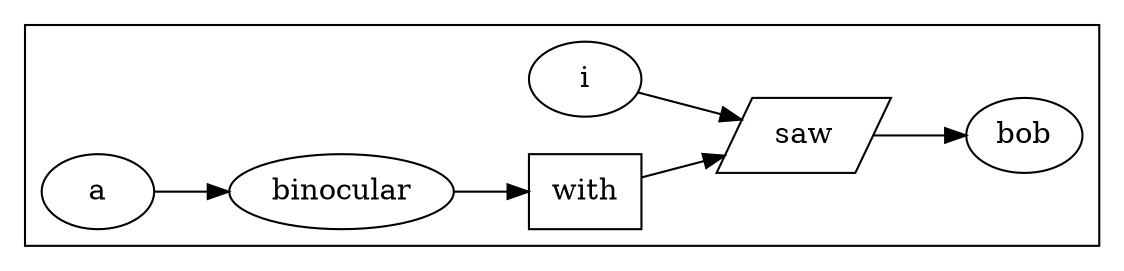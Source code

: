 digraph{
rankdir=LR
compound=true
subgraph cluster3010653324{
  N3010675276 [ label="i", shape=ellipse ]
  N3010675372 [ label="saw", shape=parallelogram ]
  N3010675436 [ label="bob", shape=ellipse ]
  N3010675564 [ label="with", shape=polygon ]
  N3010675660 [ label="a", shape=ellipse ]
  N3010675692 [ label="binocular", shape=ellipse ]
}
N3010675276 -> N3010675372
N3010675372 -> N3010675436
N3010675564 -> N3010675372
N3010675660 -> N3010675692
N3010675692 -> N3010675564
}
